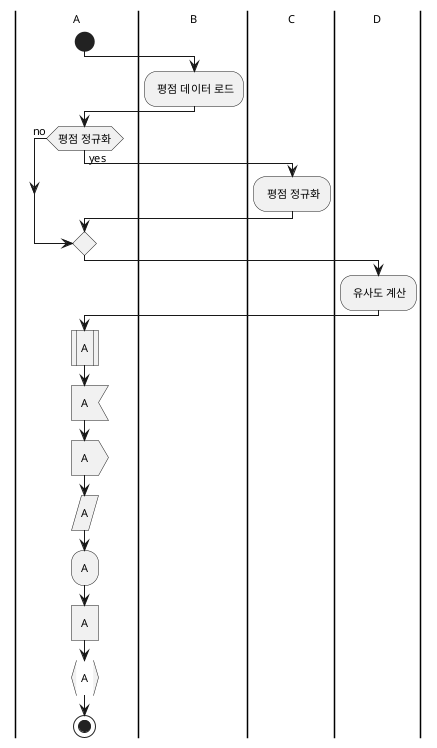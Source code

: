 @startuml

scale 1

skinparam defaultFontName "D2Coding ligature"
skinparam defaultFontSize 11
skinparam shadowing false

|A|
start

|B|
: 평점 데이터 로드;

|A|

if (평점 정규화) then (yes)
|C|
: 평점 정규화;
 else (no)
    endif

|D|
: 유사도 계산;

|A|

:A|
:A<
:A>
:A/
:A\\
:A]
:A}


stop


@enduml